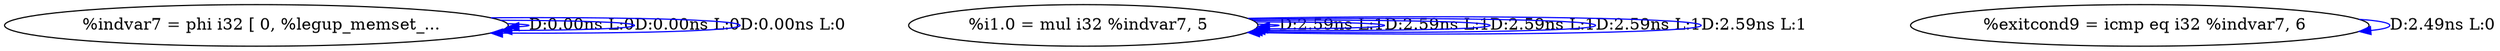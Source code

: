 digraph {
Node0x25f5790[label="  %indvar7 = phi i32 [ 0, %legup_memset_..."];
Node0x25f5790 -> Node0x25f5790[label="D:0.00ns L:0",color=blue];
Node0x25f5790 -> Node0x25f5790[label="D:0.00ns L:0",color=blue];
Node0x25f5790 -> Node0x25f5790[label="D:0.00ns L:0",color=blue];
Node0x25f7940[label="  %i1.0 = mul i32 %indvar7, 5"];
Node0x25f7940 -> Node0x25f7940[label="D:2.59ns L:1",color=blue];
Node0x25f7940 -> Node0x25f7940[label="D:2.59ns L:1",color=blue];
Node0x25f7940 -> Node0x25f7940[label="D:2.59ns L:1",color=blue];
Node0x25f7940 -> Node0x25f7940[label="D:2.59ns L:1",color=blue];
Node0x25f7940 -> Node0x25f7940[label="D:2.59ns L:1",color=blue];
Node0x25f7a20[label="  %exitcond9 = icmp eq i32 %indvar7, 6"];
Node0x25f7a20 -> Node0x25f7a20[label="D:2.49ns L:0",color=blue];
}
